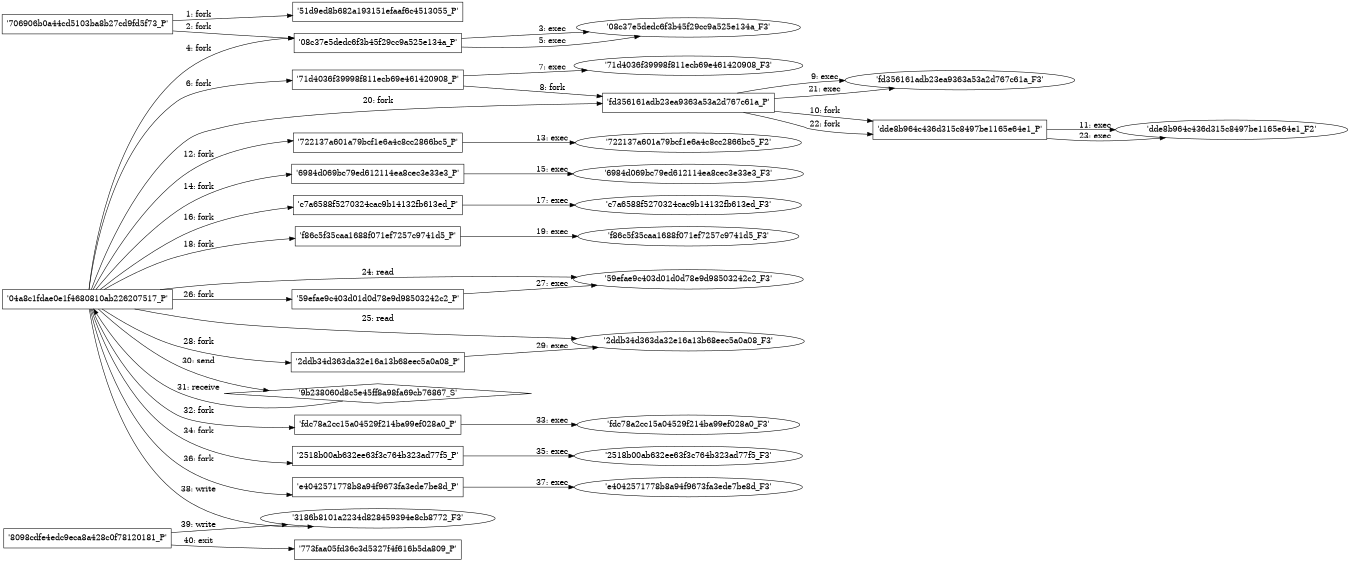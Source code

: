 digraph "D:\Learning\Paper\apt\基于CTI的攻击预警\Dataset\攻击图\ASGfromALLCTI\Windows Defender ATP device risk score exposes new cyberattack, drives Conditional access to protect networks.dot" {
rankdir="LR"
size="9"
fixedsize="false"
splines="true"
nodesep=0.3
ranksep=0
fontsize=10
overlap="scalexy"
engine= "neato"
	"'706906b0a44cd5103ba8b27cd9fd5f73_P'" [node_type=Process shape=box]
	"'51d9ed8b682a193151efaaf6c4513055_P'" [node_type=Process shape=box]
	"'706906b0a44cd5103ba8b27cd9fd5f73_P'" -> "'51d9ed8b682a193151efaaf6c4513055_P'" [label="1: fork"]
	"'706906b0a44cd5103ba8b27cd9fd5f73_P'" [node_type=Process shape=box]
	"'08c37e5dedc6f3b45f29cc9a525e134a_P'" [node_type=Process shape=box]
	"'706906b0a44cd5103ba8b27cd9fd5f73_P'" -> "'08c37e5dedc6f3b45f29cc9a525e134a_P'" [label="2: fork"]
	"'08c37e5dedc6f3b45f29cc9a525e134a_P'" [node_type=Process shape=box]
	"'08c37e5dedc6f3b45f29cc9a525e134a_F3'" [node_type=File shape=ellipse]
	"'08c37e5dedc6f3b45f29cc9a525e134a_P'" -> "'08c37e5dedc6f3b45f29cc9a525e134a_F3'" [label="3: exec"]
	"'04a8c1fdae0e1f4680810ab226207517_P'" [node_type=Process shape=box]
	"'08c37e5dedc6f3b45f29cc9a525e134a_P'" [node_type=Process shape=box]
	"'04a8c1fdae0e1f4680810ab226207517_P'" -> "'08c37e5dedc6f3b45f29cc9a525e134a_P'" [label="4: fork"]
	"'08c37e5dedc6f3b45f29cc9a525e134a_P'" [node_type=Process shape=box]
	"'08c37e5dedc6f3b45f29cc9a525e134a_F3'" [node_type=File shape=ellipse]
	"'08c37e5dedc6f3b45f29cc9a525e134a_P'" -> "'08c37e5dedc6f3b45f29cc9a525e134a_F3'" [label="5: exec"]
	"'04a8c1fdae0e1f4680810ab226207517_P'" [node_type=Process shape=box]
	"'71d4036f39998f811ecb69e461420908_P'" [node_type=Process shape=box]
	"'04a8c1fdae0e1f4680810ab226207517_P'" -> "'71d4036f39998f811ecb69e461420908_P'" [label="6: fork"]
	"'71d4036f39998f811ecb69e461420908_P'" [node_type=Process shape=box]
	"'71d4036f39998f811ecb69e461420908_F3'" [node_type=File shape=ellipse]
	"'71d4036f39998f811ecb69e461420908_P'" -> "'71d4036f39998f811ecb69e461420908_F3'" [label="7: exec"]
	"'71d4036f39998f811ecb69e461420908_P'" [node_type=Process shape=box]
	"'fd356161adb23ea9363a53a2d767c61a_P'" [node_type=Process shape=box]
	"'71d4036f39998f811ecb69e461420908_P'" -> "'fd356161adb23ea9363a53a2d767c61a_P'" [label="8: fork"]
	"'fd356161adb23ea9363a53a2d767c61a_P'" [node_type=Process shape=box]
	"'fd356161adb23ea9363a53a2d767c61a_F3'" [node_type=File shape=ellipse]
	"'fd356161adb23ea9363a53a2d767c61a_P'" -> "'fd356161adb23ea9363a53a2d767c61a_F3'" [label="9: exec"]
	"'fd356161adb23ea9363a53a2d767c61a_P'" [node_type=Process shape=box]
	"'dde8b964c436d315c8497be1165e64e1_P'" [node_type=Process shape=box]
	"'fd356161adb23ea9363a53a2d767c61a_P'" -> "'dde8b964c436d315c8497be1165e64e1_P'" [label="10: fork"]
	"'dde8b964c436d315c8497be1165e64e1_P'" [node_type=Process shape=box]
	"'dde8b964c436d315c8497be1165e64e1_F2'" [node_type=File shape=ellipse]
	"'dde8b964c436d315c8497be1165e64e1_P'" -> "'dde8b964c436d315c8497be1165e64e1_F2'" [label="11: exec"]
	"'04a8c1fdae0e1f4680810ab226207517_P'" [node_type=Process shape=box]
	"'722137a601a79bcf1e6a4c8cc2866bc5_P'" [node_type=Process shape=box]
	"'04a8c1fdae0e1f4680810ab226207517_P'" -> "'722137a601a79bcf1e6a4c8cc2866bc5_P'" [label="12: fork"]
	"'722137a601a79bcf1e6a4c8cc2866bc5_P'" [node_type=Process shape=box]
	"'722137a601a79bcf1e6a4c8cc2866bc5_F2'" [node_type=File shape=ellipse]
	"'722137a601a79bcf1e6a4c8cc2866bc5_P'" -> "'722137a601a79bcf1e6a4c8cc2866bc5_F2'" [label="13: exec"]
	"'04a8c1fdae0e1f4680810ab226207517_P'" [node_type=Process shape=box]
	"'6984d069bc79ed612114ea8cec3e33e3_P'" [node_type=Process shape=box]
	"'04a8c1fdae0e1f4680810ab226207517_P'" -> "'6984d069bc79ed612114ea8cec3e33e3_P'" [label="14: fork"]
	"'6984d069bc79ed612114ea8cec3e33e3_P'" [node_type=Process shape=box]
	"'6984d069bc79ed612114ea8cec3e33e3_F3'" [node_type=File shape=ellipse]
	"'6984d069bc79ed612114ea8cec3e33e3_P'" -> "'6984d069bc79ed612114ea8cec3e33e3_F3'" [label="15: exec"]
	"'04a8c1fdae0e1f4680810ab226207517_P'" [node_type=Process shape=box]
	"'c7a6588f5270324cac9b14132fb613ed_P'" [node_type=Process shape=box]
	"'04a8c1fdae0e1f4680810ab226207517_P'" -> "'c7a6588f5270324cac9b14132fb613ed_P'" [label="16: fork"]
	"'c7a6588f5270324cac9b14132fb613ed_P'" [node_type=Process shape=box]
	"'c7a6588f5270324cac9b14132fb613ed_F3'" [node_type=File shape=ellipse]
	"'c7a6588f5270324cac9b14132fb613ed_P'" -> "'c7a6588f5270324cac9b14132fb613ed_F3'" [label="17: exec"]
	"'04a8c1fdae0e1f4680810ab226207517_P'" [node_type=Process shape=box]
	"'f86c5f35caa1688f071ef7257c9741d5_P'" [node_type=Process shape=box]
	"'04a8c1fdae0e1f4680810ab226207517_P'" -> "'f86c5f35caa1688f071ef7257c9741d5_P'" [label="18: fork"]
	"'f86c5f35caa1688f071ef7257c9741d5_P'" [node_type=Process shape=box]
	"'f86c5f35caa1688f071ef7257c9741d5_F3'" [node_type=File shape=ellipse]
	"'f86c5f35caa1688f071ef7257c9741d5_P'" -> "'f86c5f35caa1688f071ef7257c9741d5_F3'" [label="19: exec"]
	"'04a8c1fdae0e1f4680810ab226207517_P'" [node_type=Process shape=box]
	"'fd356161adb23ea9363a53a2d767c61a_P'" [node_type=Process shape=box]
	"'04a8c1fdae0e1f4680810ab226207517_P'" -> "'fd356161adb23ea9363a53a2d767c61a_P'" [label="20: fork"]
	"'fd356161adb23ea9363a53a2d767c61a_P'" [node_type=Process shape=box]
	"'fd356161adb23ea9363a53a2d767c61a_F3'" [node_type=File shape=ellipse]
	"'fd356161adb23ea9363a53a2d767c61a_P'" -> "'fd356161adb23ea9363a53a2d767c61a_F3'" [label="21: exec"]
	"'fd356161adb23ea9363a53a2d767c61a_P'" [node_type=Process shape=box]
	"'dde8b964c436d315c8497be1165e64e1_P'" [node_type=Process shape=box]
	"'fd356161adb23ea9363a53a2d767c61a_P'" -> "'dde8b964c436d315c8497be1165e64e1_P'" [label="22: fork"]
	"'dde8b964c436d315c8497be1165e64e1_P'" [node_type=Process shape=box]
	"'dde8b964c436d315c8497be1165e64e1_F2'" [node_type=File shape=ellipse]
	"'dde8b964c436d315c8497be1165e64e1_P'" -> "'dde8b964c436d315c8497be1165e64e1_F2'" [label="23: exec"]
	"'59efae9c403d01d0d78e9d98503242c2_F3'" [node_type=file shape=ellipse]
	"'04a8c1fdae0e1f4680810ab226207517_P'" [node_type=Process shape=box]
	"'04a8c1fdae0e1f4680810ab226207517_P'" -> "'59efae9c403d01d0d78e9d98503242c2_F3'" [label="24: read"]
	"'2ddb34d363da32e16a13b68eec5a0a08_F3'" [node_type=file shape=ellipse]
	"'04a8c1fdae0e1f4680810ab226207517_P'" [node_type=Process shape=box]
	"'04a8c1fdae0e1f4680810ab226207517_P'" -> "'2ddb34d363da32e16a13b68eec5a0a08_F3'" [label="25: read"]
	"'04a8c1fdae0e1f4680810ab226207517_P'" [node_type=Process shape=box]
	"'59efae9c403d01d0d78e9d98503242c2_P'" [node_type=Process shape=box]
	"'04a8c1fdae0e1f4680810ab226207517_P'" -> "'59efae9c403d01d0d78e9d98503242c2_P'" [label="26: fork"]
	"'59efae9c403d01d0d78e9d98503242c2_P'" [node_type=Process shape=box]
	"'59efae9c403d01d0d78e9d98503242c2_F3'" [node_type=File shape=ellipse]
	"'59efae9c403d01d0d78e9d98503242c2_P'" -> "'59efae9c403d01d0d78e9d98503242c2_F3'" [label="27: exec"]
	"'04a8c1fdae0e1f4680810ab226207517_P'" [node_type=Process shape=box]
	"'2ddb34d363da32e16a13b68eec5a0a08_P'" [node_type=Process shape=box]
	"'04a8c1fdae0e1f4680810ab226207517_P'" -> "'2ddb34d363da32e16a13b68eec5a0a08_P'" [label="28: fork"]
	"'2ddb34d363da32e16a13b68eec5a0a08_P'" [node_type=Process shape=box]
	"'2ddb34d363da32e16a13b68eec5a0a08_F3'" [node_type=File shape=ellipse]
	"'2ddb34d363da32e16a13b68eec5a0a08_P'" -> "'2ddb34d363da32e16a13b68eec5a0a08_F3'" [label="29: exec"]
	"'9b238060d8c5e45ff8a98fa69cb76867_S'" [node_type=Socket shape=diamond]
	"'04a8c1fdae0e1f4680810ab226207517_P'" [node_type=Process shape=box]
	"'04a8c1fdae0e1f4680810ab226207517_P'" -> "'9b238060d8c5e45ff8a98fa69cb76867_S'" [label="30: send"]
	"'9b238060d8c5e45ff8a98fa69cb76867_S'" -> "'04a8c1fdae0e1f4680810ab226207517_P'" [label="31: receive"]
	"'04a8c1fdae0e1f4680810ab226207517_P'" [node_type=Process shape=box]
	"'fdc78a2cc15a04529f214ba99ef028a0_P'" [node_type=Process shape=box]
	"'04a8c1fdae0e1f4680810ab226207517_P'" -> "'fdc78a2cc15a04529f214ba99ef028a0_P'" [label="32: fork"]
	"'fdc78a2cc15a04529f214ba99ef028a0_P'" [node_type=Process shape=box]
	"'fdc78a2cc15a04529f214ba99ef028a0_F3'" [node_type=File shape=ellipse]
	"'fdc78a2cc15a04529f214ba99ef028a0_P'" -> "'fdc78a2cc15a04529f214ba99ef028a0_F3'" [label="33: exec"]
	"'04a8c1fdae0e1f4680810ab226207517_P'" [node_type=Process shape=box]
	"'2518b00ab632ee63f3c764b323ad77f5_P'" [node_type=Process shape=box]
	"'04a8c1fdae0e1f4680810ab226207517_P'" -> "'2518b00ab632ee63f3c764b323ad77f5_P'" [label="34: fork"]
	"'2518b00ab632ee63f3c764b323ad77f5_P'" [node_type=Process shape=box]
	"'2518b00ab632ee63f3c764b323ad77f5_F3'" [node_type=File shape=ellipse]
	"'2518b00ab632ee63f3c764b323ad77f5_P'" -> "'2518b00ab632ee63f3c764b323ad77f5_F3'" [label="35: exec"]
	"'04a8c1fdae0e1f4680810ab226207517_P'" [node_type=Process shape=box]
	"'e4042571778b8a94f9673fa3ede7be8d_P'" [node_type=Process shape=box]
	"'04a8c1fdae0e1f4680810ab226207517_P'" -> "'e4042571778b8a94f9673fa3ede7be8d_P'" [label="36: fork"]
	"'e4042571778b8a94f9673fa3ede7be8d_P'" [node_type=Process shape=box]
	"'e4042571778b8a94f9673fa3ede7be8d_F3'" [node_type=File shape=ellipse]
	"'e4042571778b8a94f9673fa3ede7be8d_P'" -> "'e4042571778b8a94f9673fa3ede7be8d_F3'" [label="37: exec"]
	"'3186b8101a2234d828459394e8cb8772_F3'" [node_type=file shape=ellipse]
	"'04a8c1fdae0e1f4680810ab226207517_P'" [node_type=Process shape=box]
	"'04a8c1fdae0e1f4680810ab226207517_P'" -> "'3186b8101a2234d828459394e8cb8772_F3'" [label="38: write"]
	"'3186b8101a2234d828459394e8cb8772_F3'" [node_type=file shape=ellipse]
	"'8098cdfe4edc9eca8a428c0f78120181_P'" [node_type=Process shape=box]
	"'8098cdfe4edc9eca8a428c0f78120181_P'" -> "'3186b8101a2234d828459394e8cb8772_F3'" [label="39: write"]
	"'8098cdfe4edc9eca8a428c0f78120181_P'" [node_type=Process shape=box]
	"'773faa05fd36c3d5327f4f616b5da809_P'" [node_type=Process shape=box]
	"'8098cdfe4edc9eca8a428c0f78120181_P'" -> "'773faa05fd36c3d5327f4f616b5da809_P'" [label="40: exit"]
}
